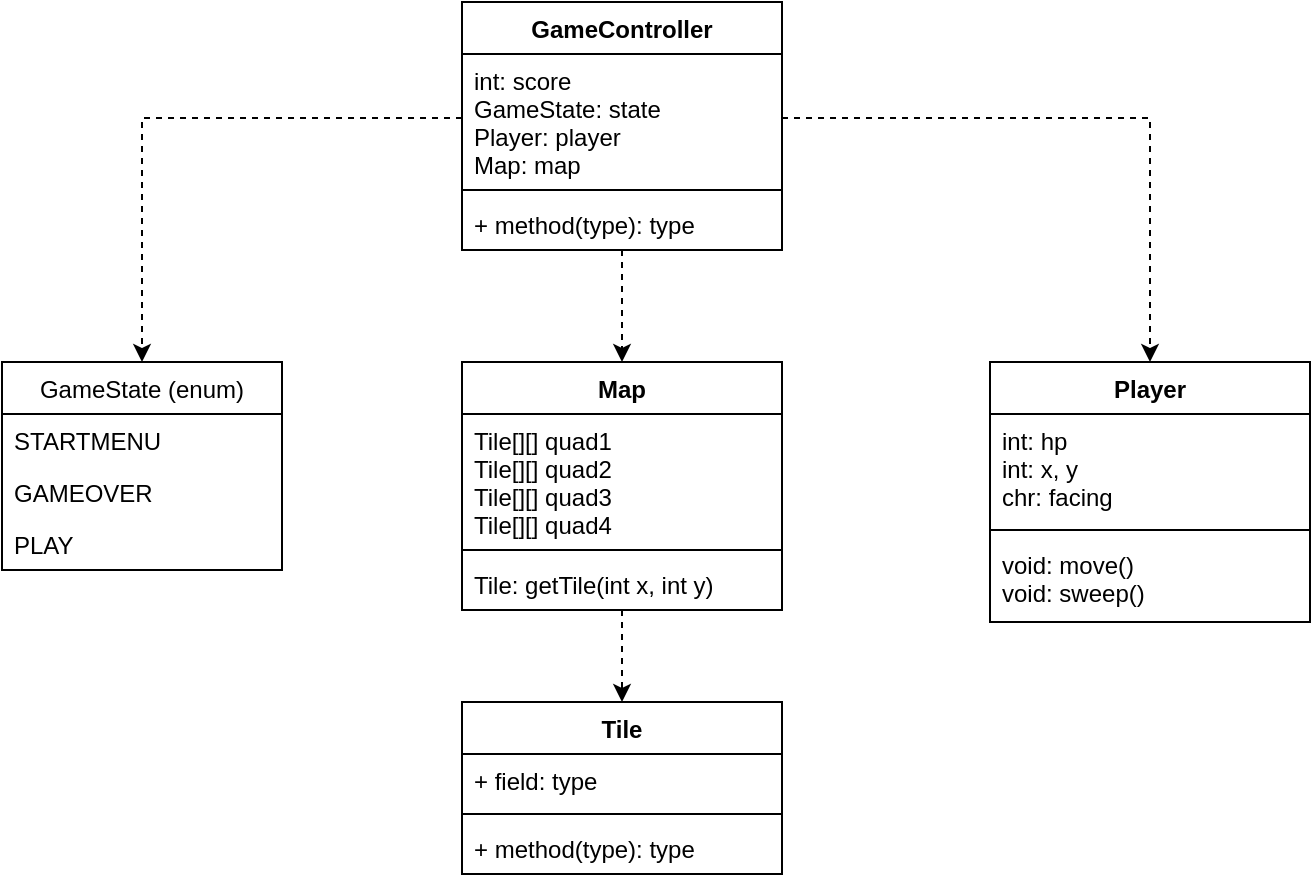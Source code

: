 <mxfile version="13.9.9" type="device"><diagram id="C5RBs43oDa-KdzZeNtuy" name="Page-1"><mxGraphModel dx="1580" dy="1433" grid="1" gridSize="10" guides="1" tooltips="1" connect="1" arrows="1" fold="1" page="1" pageScale="1" pageWidth="827" pageHeight="1169" math="0" shadow="0"><root><mxCell id="WIyWlLk6GJQsqaUBKTNV-0"/><mxCell id="WIyWlLk6GJQsqaUBKTNV-1" parent="WIyWlLk6GJQsqaUBKTNV-0"/><mxCell id="9tctZi_EGkf1rVjp8Cqd-0" value="Player" style="swimlane;fontStyle=1;align=center;verticalAlign=top;childLayout=stackLayout;horizontal=1;startSize=26;horizontalStack=0;resizeParent=1;resizeParentMax=0;resizeLast=0;collapsible=1;marginBottom=0;" vertex="1" parent="WIyWlLk6GJQsqaUBKTNV-1"><mxGeometry x="581" y="547" width="160" height="130" as="geometry"/></mxCell><mxCell id="9tctZi_EGkf1rVjp8Cqd-1" value="int: hp&#10;int: x, y&#10;chr: facing" style="text;strokeColor=none;fillColor=none;align=left;verticalAlign=top;spacingLeft=4;spacingRight=4;overflow=hidden;rotatable=0;points=[[0,0.5],[1,0.5]];portConstraint=eastwest;" vertex="1" parent="9tctZi_EGkf1rVjp8Cqd-0"><mxGeometry y="26" width="160" height="54" as="geometry"/></mxCell><mxCell id="9tctZi_EGkf1rVjp8Cqd-2" value="" style="line;strokeWidth=1;fillColor=none;align=left;verticalAlign=middle;spacingTop=-1;spacingLeft=3;spacingRight=3;rotatable=0;labelPosition=right;points=[];portConstraint=eastwest;" vertex="1" parent="9tctZi_EGkf1rVjp8Cqd-0"><mxGeometry y="80" width="160" height="8" as="geometry"/></mxCell><mxCell id="9tctZi_EGkf1rVjp8Cqd-3" value="void: move()&#10;void: sweep()" style="text;strokeColor=none;fillColor=none;align=left;verticalAlign=top;spacingLeft=4;spacingRight=4;overflow=hidden;rotatable=0;points=[[0,0.5],[1,0.5]];portConstraint=eastwest;" vertex="1" parent="9tctZi_EGkf1rVjp8Cqd-0"><mxGeometry y="88" width="160" height="42" as="geometry"/></mxCell><mxCell id="9tctZi_EGkf1rVjp8Cqd-4" value="Tile" style="swimlane;fontStyle=1;align=center;verticalAlign=top;childLayout=stackLayout;horizontal=1;startSize=26;horizontalStack=0;resizeParent=1;resizeParentMax=0;resizeLast=0;collapsible=1;marginBottom=0;" vertex="1" parent="WIyWlLk6GJQsqaUBKTNV-1"><mxGeometry x="317" y="717" width="160" height="86" as="geometry"><mxRectangle x="330" y="470" width="100" height="26" as="alternateBounds"/></mxGeometry></mxCell><mxCell id="9tctZi_EGkf1rVjp8Cqd-5" value="+ field: type" style="text;strokeColor=none;fillColor=none;align=left;verticalAlign=top;spacingLeft=4;spacingRight=4;overflow=hidden;rotatable=0;points=[[0,0.5],[1,0.5]];portConstraint=eastwest;" vertex="1" parent="9tctZi_EGkf1rVjp8Cqd-4"><mxGeometry y="26" width="160" height="26" as="geometry"/></mxCell><mxCell id="9tctZi_EGkf1rVjp8Cqd-6" value="" style="line;strokeWidth=1;fillColor=none;align=left;verticalAlign=middle;spacingTop=-1;spacingLeft=3;spacingRight=3;rotatable=0;labelPosition=right;points=[];portConstraint=eastwest;" vertex="1" parent="9tctZi_EGkf1rVjp8Cqd-4"><mxGeometry y="52" width="160" height="8" as="geometry"/></mxCell><mxCell id="9tctZi_EGkf1rVjp8Cqd-7" value="+ method(type): type" style="text;strokeColor=none;fillColor=none;align=left;verticalAlign=top;spacingLeft=4;spacingRight=4;overflow=hidden;rotatable=0;points=[[0,0.5],[1,0.5]];portConstraint=eastwest;" vertex="1" parent="9tctZi_EGkf1rVjp8Cqd-4"><mxGeometry y="60" width="160" height="26" as="geometry"/></mxCell><mxCell id="9tctZi_EGkf1rVjp8Cqd-33" style="edgeStyle=orthogonalEdgeStyle;rounded=0;orthogonalLoop=1;jettySize=auto;html=1;dashed=1;" edge="1" parent="WIyWlLk6GJQsqaUBKTNV-1" source="9tctZi_EGkf1rVjp8Cqd-8" target="9tctZi_EGkf1rVjp8Cqd-20"><mxGeometry relative="1" as="geometry"/></mxCell><mxCell id="9tctZi_EGkf1rVjp8Cqd-8" value="GameController" style="swimlane;fontStyle=1;align=center;verticalAlign=top;childLayout=stackLayout;horizontal=1;startSize=26;horizontalStack=0;resizeParent=1;resizeParentMax=0;resizeLast=0;collapsible=1;marginBottom=0;" vertex="1" parent="WIyWlLk6GJQsqaUBKTNV-1"><mxGeometry x="317" y="367" width="160" height="124" as="geometry"/></mxCell><mxCell id="9tctZi_EGkf1rVjp8Cqd-9" value="int: score&#10;GameState: state&#10;Player: player&#10;Map: map" style="text;strokeColor=none;fillColor=none;align=left;verticalAlign=top;spacingLeft=4;spacingRight=4;overflow=hidden;rotatable=0;points=[[0,0.5],[1,0.5]];portConstraint=eastwest;" vertex="1" parent="9tctZi_EGkf1rVjp8Cqd-8"><mxGeometry y="26" width="160" height="64" as="geometry"/></mxCell><mxCell id="9tctZi_EGkf1rVjp8Cqd-10" value="" style="line;strokeWidth=1;fillColor=none;align=left;verticalAlign=middle;spacingTop=-1;spacingLeft=3;spacingRight=3;rotatable=0;labelPosition=right;points=[];portConstraint=eastwest;" vertex="1" parent="9tctZi_EGkf1rVjp8Cqd-8"><mxGeometry y="90" width="160" height="8" as="geometry"/></mxCell><mxCell id="9tctZi_EGkf1rVjp8Cqd-11" value="+ method(type): type" style="text;strokeColor=none;fillColor=none;align=left;verticalAlign=top;spacingLeft=4;spacingRight=4;overflow=hidden;rotatable=0;points=[[0,0.5],[1,0.5]];portConstraint=eastwest;" vertex="1" parent="9tctZi_EGkf1rVjp8Cqd-8"><mxGeometry y="98" width="160" height="26" as="geometry"/></mxCell><mxCell id="9tctZi_EGkf1rVjp8Cqd-25" style="edgeStyle=orthogonalEdgeStyle;rounded=0;orthogonalLoop=1;jettySize=auto;html=1;dashed=1;" edge="1" parent="WIyWlLk6GJQsqaUBKTNV-1" source="9tctZi_EGkf1rVjp8Cqd-20" target="9tctZi_EGkf1rVjp8Cqd-4"><mxGeometry relative="1" as="geometry"/></mxCell><mxCell id="9tctZi_EGkf1rVjp8Cqd-20" value="Map" style="swimlane;fontStyle=1;align=center;verticalAlign=top;childLayout=stackLayout;horizontal=1;startSize=26;horizontalStack=0;resizeParent=1;resizeParentMax=0;resizeLast=0;collapsible=1;marginBottom=0;" vertex="1" parent="WIyWlLk6GJQsqaUBKTNV-1"><mxGeometry x="317" y="547" width="160" height="124" as="geometry"/></mxCell><mxCell id="9tctZi_EGkf1rVjp8Cqd-21" value="Tile[][] quad1&#10;Tile[][] quad2&#10;Tile[][] quad3&#10;Tile[][] quad4" style="text;strokeColor=none;fillColor=none;align=left;verticalAlign=top;spacingLeft=4;spacingRight=4;overflow=hidden;rotatable=0;points=[[0,0.5],[1,0.5]];portConstraint=eastwest;" vertex="1" parent="9tctZi_EGkf1rVjp8Cqd-20"><mxGeometry y="26" width="160" height="64" as="geometry"/></mxCell><mxCell id="9tctZi_EGkf1rVjp8Cqd-22" value="" style="line;strokeWidth=1;fillColor=none;align=left;verticalAlign=middle;spacingTop=-1;spacingLeft=3;spacingRight=3;rotatable=0;labelPosition=right;points=[];portConstraint=eastwest;" vertex="1" parent="9tctZi_EGkf1rVjp8Cqd-20"><mxGeometry y="90" width="160" height="8" as="geometry"/></mxCell><mxCell id="9tctZi_EGkf1rVjp8Cqd-23" value="Tile: getTile(int x, int y)" style="text;strokeColor=none;fillColor=none;align=left;verticalAlign=top;spacingLeft=4;spacingRight=4;overflow=hidden;rotatable=0;points=[[0,0.5],[1,0.5]];portConstraint=eastwest;" vertex="1" parent="9tctZi_EGkf1rVjp8Cqd-20"><mxGeometry y="98" width="160" height="26" as="geometry"/></mxCell><mxCell id="9tctZi_EGkf1rVjp8Cqd-26" value="GameState (enum)" style="swimlane;fontStyle=0;childLayout=stackLayout;horizontal=1;startSize=26;fillColor=none;horizontalStack=0;resizeParent=1;resizeParentMax=0;resizeLast=0;collapsible=1;marginBottom=0;" vertex="1" parent="WIyWlLk6GJQsqaUBKTNV-1"><mxGeometry x="87" y="547" width="140" height="104" as="geometry"/></mxCell><mxCell id="9tctZi_EGkf1rVjp8Cqd-27" value="STARTMENU" style="text;strokeColor=none;fillColor=none;align=left;verticalAlign=top;spacingLeft=4;spacingRight=4;overflow=hidden;rotatable=0;points=[[0,0.5],[1,0.5]];portConstraint=eastwest;" vertex="1" parent="9tctZi_EGkf1rVjp8Cqd-26"><mxGeometry y="26" width="140" height="26" as="geometry"/></mxCell><mxCell id="9tctZi_EGkf1rVjp8Cqd-28" value="GAMEOVER" style="text;strokeColor=none;fillColor=none;align=left;verticalAlign=top;spacingLeft=4;spacingRight=4;overflow=hidden;rotatable=0;points=[[0,0.5],[1,0.5]];portConstraint=eastwest;" vertex="1" parent="9tctZi_EGkf1rVjp8Cqd-26"><mxGeometry y="52" width="140" height="26" as="geometry"/></mxCell><mxCell id="9tctZi_EGkf1rVjp8Cqd-29" value="PLAY" style="text;strokeColor=none;fillColor=none;align=left;verticalAlign=top;spacingLeft=4;spacingRight=4;overflow=hidden;rotatable=0;points=[[0,0.5],[1,0.5]];portConstraint=eastwest;" vertex="1" parent="9tctZi_EGkf1rVjp8Cqd-26"><mxGeometry y="78" width="140" height="26" as="geometry"/></mxCell><mxCell id="9tctZi_EGkf1rVjp8Cqd-31" style="edgeStyle=orthogonalEdgeStyle;rounded=0;orthogonalLoop=1;jettySize=auto;html=1;dashed=1;" edge="1" parent="WIyWlLk6GJQsqaUBKTNV-1" source="9tctZi_EGkf1rVjp8Cqd-9" target="9tctZi_EGkf1rVjp8Cqd-26"><mxGeometry relative="1" as="geometry"/></mxCell><mxCell id="9tctZi_EGkf1rVjp8Cqd-32" style="edgeStyle=orthogonalEdgeStyle;rounded=0;orthogonalLoop=1;jettySize=auto;html=1;dashed=1;" edge="1" parent="WIyWlLk6GJQsqaUBKTNV-1" source="9tctZi_EGkf1rVjp8Cqd-9" target="9tctZi_EGkf1rVjp8Cqd-0"><mxGeometry relative="1" as="geometry"/></mxCell></root></mxGraphModel></diagram></mxfile>